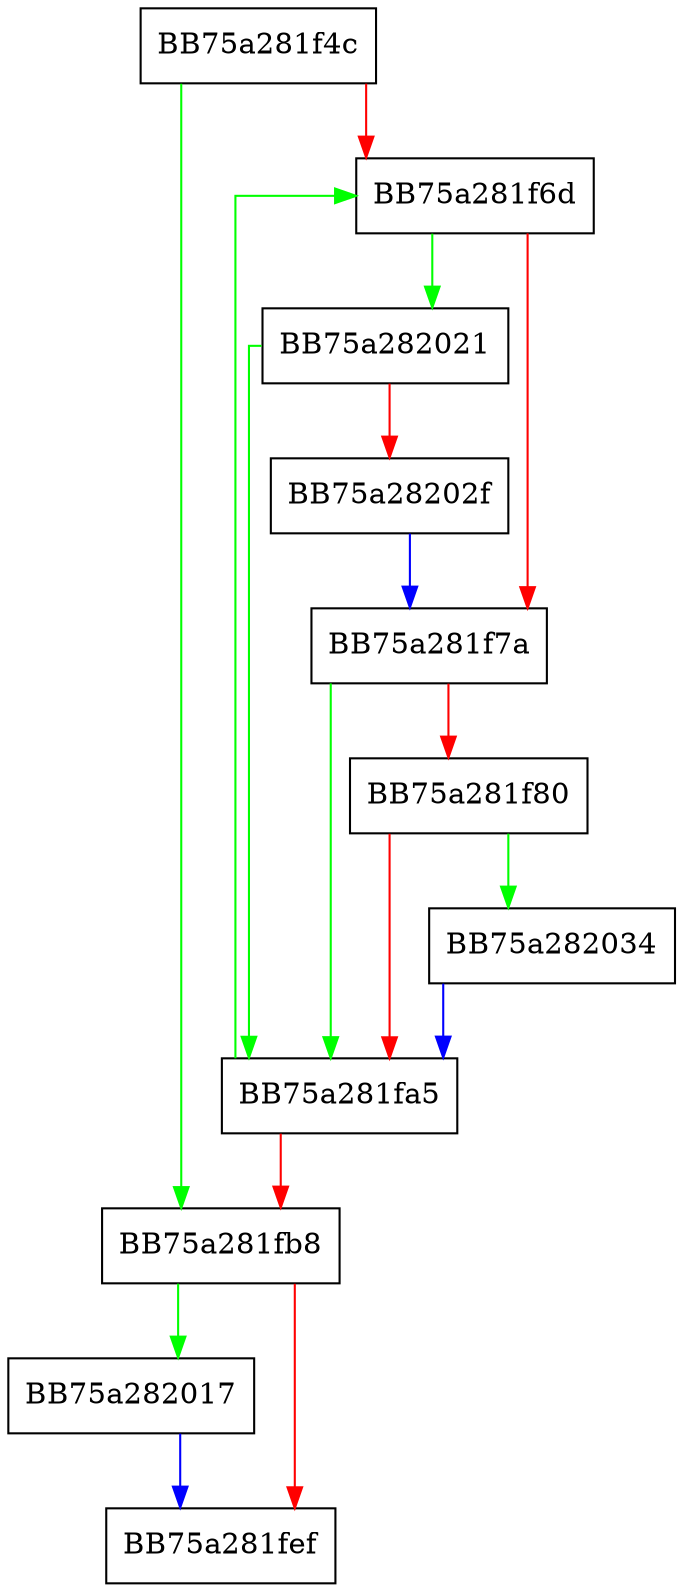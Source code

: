digraph deleteTable {
  node [shape="box"];
  graph [splines=ortho];
  BB75a281f4c -> BB75a281fb8 [color="green"];
  BB75a281f4c -> BB75a281f6d [color="red"];
  BB75a281f6d -> BB75a282021 [color="green"];
  BB75a281f6d -> BB75a281f7a [color="red"];
  BB75a281f7a -> BB75a281fa5 [color="green"];
  BB75a281f7a -> BB75a281f80 [color="red"];
  BB75a281f80 -> BB75a282034 [color="green"];
  BB75a281f80 -> BB75a281fa5 [color="red"];
  BB75a281fa5 -> BB75a281f6d [color="green"];
  BB75a281fa5 -> BB75a281fb8 [color="red"];
  BB75a281fb8 -> BB75a282017 [color="green"];
  BB75a281fb8 -> BB75a281fef [color="red"];
  BB75a282017 -> BB75a281fef [color="blue"];
  BB75a282021 -> BB75a281fa5 [color="green"];
  BB75a282021 -> BB75a28202f [color="red"];
  BB75a28202f -> BB75a281f7a [color="blue"];
  BB75a282034 -> BB75a281fa5 [color="blue"];
}